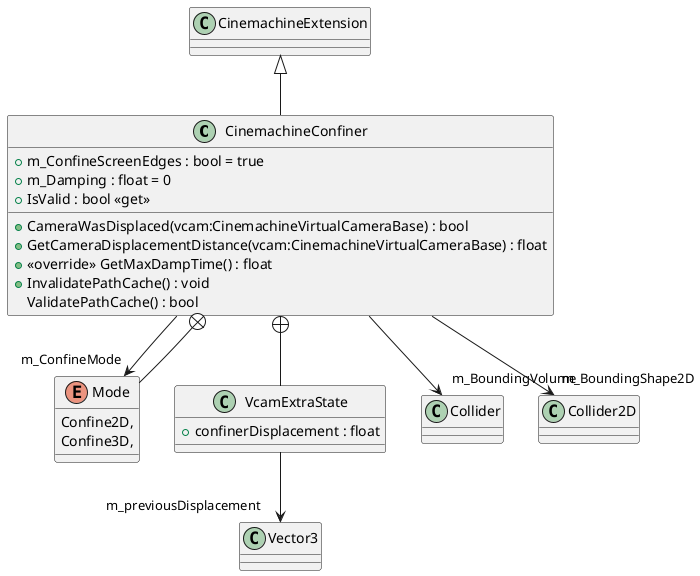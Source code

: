 @startuml
class CinemachineConfiner {
    + m_ConfineScreenEdges : bool = true
    + m_Damping : float = 0
    + CameraWasDisplaced(vcam:CinemachineVirtualCameraBase) : bool
    + GetCameraDisplacementDistance(vcam:CinemachineVirtualCameraBase) : float
    + IsValid : bool <<get>>
    + <<override>> GetMaxDampTime() : float
    + InvalidatePathCache() : void
    ValidatePathCache() : bool
}
enum Mode {
    Confine2D,
    Confine3D,
}
class VcamExtraState {
    + confinerDisplacement : float
}
CinemachineExtension <|-- CinemachineConfiner
CinemachineConfiner --> "m_ConfineMode" Mode
CinemachineConfiner --> "m_BoundingVolume" Collider
CinemachineConfiner --> "m_BoundingShape2D" Collider2D
CinemachineConfiner +-- Mode
CinemachineConfiner +-- VcamExtraState
VcamExtraState --> "m_previousDisplacement" Vector3
@enduml

